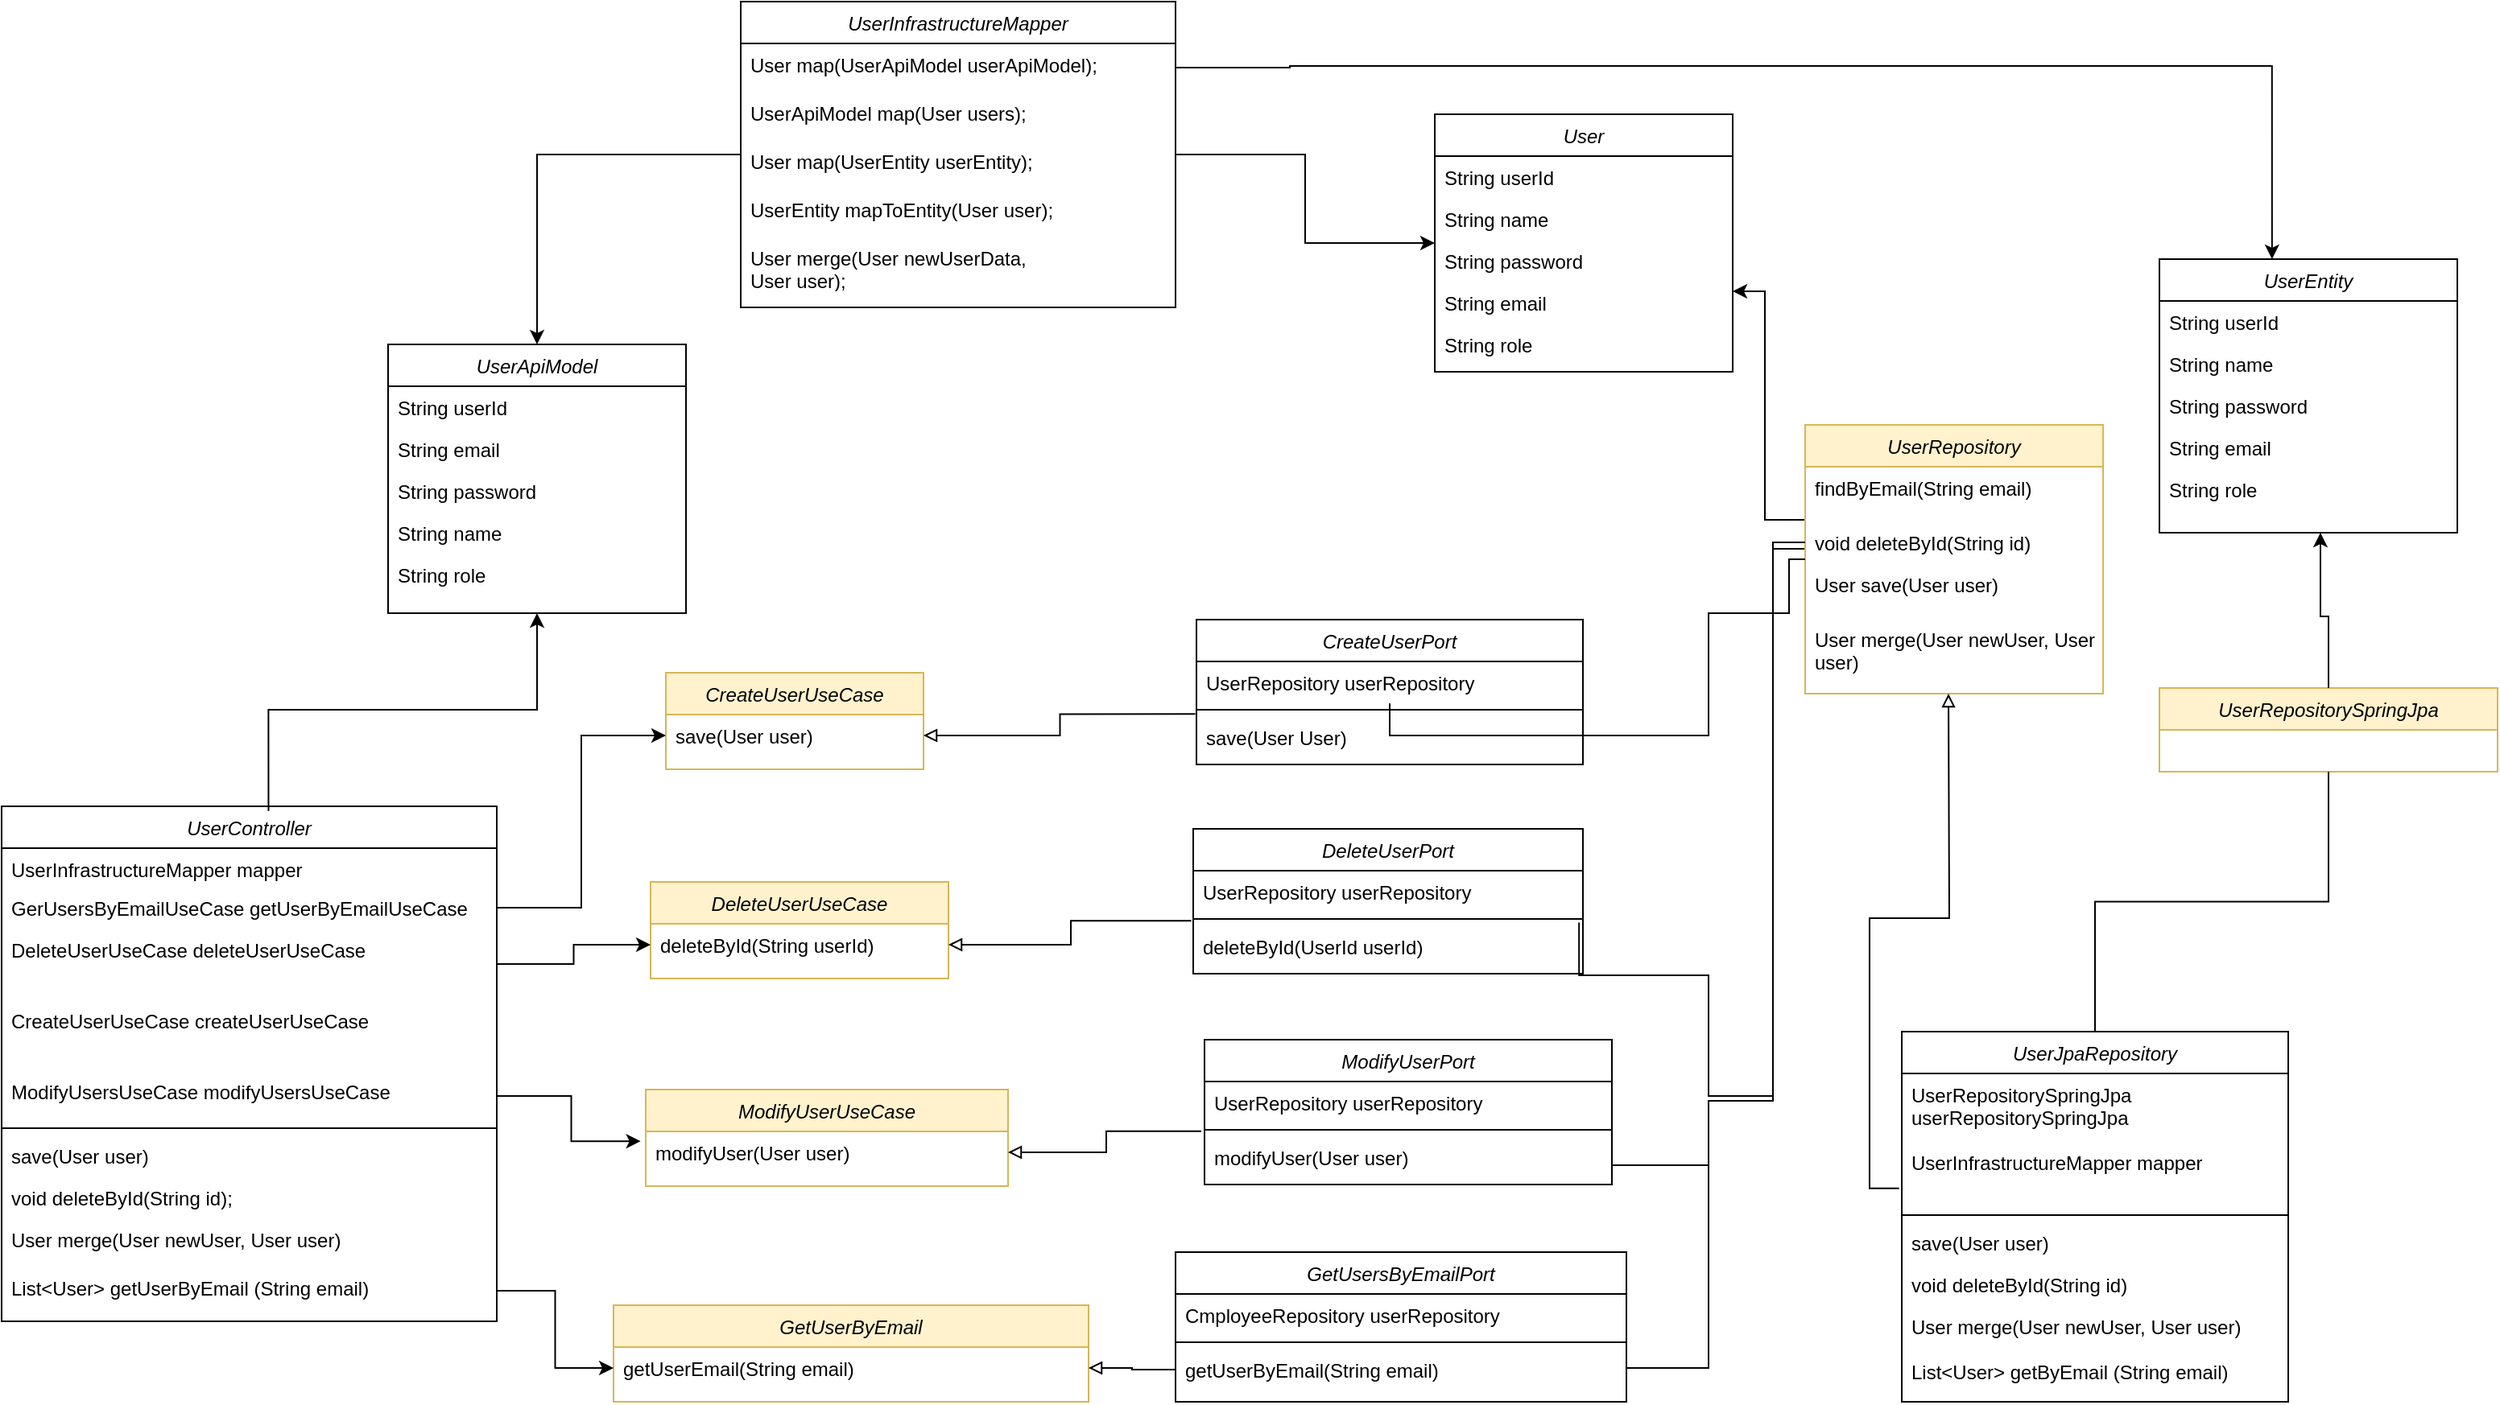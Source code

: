 <mxfile version="26.0.4">
  <diagram id="C5RBs43oDa-KdzZeNtuy" name="Page-1">
    <mxGraphModel dx="6295" dy="3864" grid="1" gridSize="10" guides="1" tooltips="1" connect="1" arrows="1" fold="1" page="1" pageScale="1" pageWidth="3300" pageHeight="2339" math="0" shadow="0">
      <root>
        <mxCell id="WIyWlLk6GJQsqaUBKTNV-0" />
        <mxCell id="WIyWlLk6GJQsqaUBKTNV-1" parent="WIyWlLk6GJQsqaUBKTNV-0" />
        <mxCell id="eS_6kq-HFucETP7qqi-i-0" value="CreateUserPort" style="swimlane;fontStyle=2;align=center;verticalAlign=top;childLayout=stackLayout;horizontal=1;startSize=26;horizontalStack=0;resizeParent=1;resizeLast=0;collapsible=1;marginBottom=0;rounded=0;shadow=0;strokeWidth=1;" parent="WIyWlLk6GJQsqaUBKTNV-1" vertex="1">
          <mxGeometry x="-2048" y="-1416" width="240" height="90" as="geometry">
            <mxRectangle x="230" y="140" width="160" height="26" as="alternateBounds" />
          </mxGeometry>
        </mxCell>
        <mxCell id="eS_6kq-HFucETP7qqi-i-1" value="UserRepository userRepository" style="text;align=left;verticalAlign=top;spacingLeft=4;spacingRight=4;overflow=hidden;rotatable=0;points=[[0,0.5],[1,0.5]];portConstraint=eastwest;" parent="eS_6kq-HFucETP7qqi-i-0" vertex="1">
          <mxGeometry y="26" width="240" height="26" as="geometry" />
        </mxCell>
        <mxCell id="eS_6kq-HFucETP7qqi-i-4" value="" style="line;html=1;strokeWidth=1;align=left;verticalAlign=middle;spacingTop=-1;spacingLeft=3;spacingRight=3;rotatable=0;labelPosition=right;points=[];portConstraint=eastwest;" parent="eS_6kq-HFucETP7qqi-i-0" vertex="1">
          <mxGeometry y="52" width="240" height="8" as="geometry" />
        </mxCell>
        <mxCell id="eS_6kq-HFucETP7qqi-i-5" value="save(User User)" style="text;align=left;verticalAlign=top;spacingLeft=4;spacingRight=4;overflow=hidden;rotatable=0;points=[[0,0.5],[1,0.5]];portConstraint=eastwest;" parent="eS_6kq-HFucETP7qqi-i-0" vertex="1">
          <mxGeometry y="60" width="240" height="26" as="geometry" />
        </mxCell>
        <mxCell id="eS_6kq-HFucETP7qqi-i-6" value="DeleteUserPort" style="swimlane;fontStyle=2;align=center;verticalAlign=top;childLayout=stackLayout;horizontal=1;startSize=26;horizontalStack=0;resizeParent=1;resizeLast=0;collapsible=1;marginBottom=0;rounded=0;shadow=0;strokeWidth=1;" parent="WIyWlLk6GJQsqaUBKTNV-1" vertex="1">
          <mxGeometry x="-2050" y="-1286" width="242" height="90" as="geometry">
            <mxRectangle x="230" y="140" width="160" height="26" as="alternateBounds" />
          </mxGeometry>
        </mxCell>
        <mxCell id="eS_6kq-HFucETP7qqi-i-7" value="UserRepository userRepository" style="text;align=left;verticalAlign=top;spacingLeft=4;spacingRight=4;overflow=hidden;rotatable=0;points=[[0,0.5],[1,0.5]];portConstraint=eastwest;" parent="eS_6kq-HFucETP7qqi-i-6" vertex="1">
          <mxGeometry y="26" width="242" height="26" as="geometry" />
        </mxCell>
        <mxCell id="eS_6kq-HFucETP7qqi-i-8" value="" style="line;html=1;strokeWidth=1;align=left;verticalAlign=middle;spacingTop=-1;spacingLeft=3;spacingRight=3;rotatable=0;labelPosition=right;points=[];portConstraint=eastwest;" parent="eS_6kq-HFucETP7qqi-i-6" vertex="1">
          <mxGeometry y="52" width="242" height="8" as="geometry" />
        </mxCell>
        <mxCell id="eS_6kq-HFucETP7qqi-i-9" value="deleteById(UserId userId)" style="text;align=left;verticalAlign=top;spacingLeft=4;spacingRight=4;overflow=hidden;rotatable=0;points=[[0,0.5],[1,0.5]];portConstraint=eastwest;" parent="eS_6kq-HFucETP7qqi-i-6" vertex="1">
          <mxGeometry y="60" width="242" height="26" as="geometry" />
        </mxCell>
        <mxCell id="eS_6kq-HFucETP7qqi-i-194" style="edgeStyle=orthogonalEdgeStyle;rounded=0;orthogonalLoop=1;jettySize=auto;html=1;entryX=0;entryY=0.5;entryDx=0;entryDy=0;endArrow=none;endFill=0;" parent="WIyWlLk6GJQsqaUBKTNV-1" source="eS_6kq-HFucETP7qqi-i-10" target="eS_6kq-HFucETP7qqi-i-101" edge="1">
          <mxGeometry relative="1" as="geometry">
            <Array as="points">
              <mxPoint x="-1730" y="-1077" />
              <mxPoint x="-1730" y="-1117" />
              <mxPoint x="-1690" y="-1117" />
              <mxPoint x="-1690" y="-1460" />
            </Array>
          </mxGeometry>
        </mxCell>
        <mxCell id="eS_6kq-HFucETP7qqi-i-10" value="ModifyUserPort" style="swimlane;fontStyle=2;align=center;verticalAlign=top;childLayout=stackLayout;horizontal=1;startSize=26;horizontalStack=0;resizeParent=1;resizeLast=0;collapsible=1;marginBottom=0;rounded=0;shadow=0;strokeWidth=1;" parent="WIyWlLk6GJQsqaUBKTNV-1" vertex="1">
          <mxGeometry x="-2043" y="-1155" width="253" height="90" as="geometry">
            <mxRectangle x="230" y="140" width="160" height="26" as="alternateBounds" />
          </mxGeometry>
        </mxCell>
        <mxCell id="eS_6kq-HFucETP7qqi-i-11" value="UserRepository userRepository" style="text;align=left;verticalAlign=top;spacingLeft=4;spacingRight=4;overflow=hidden;rotatable=0;points=[[0,0.5],[1,0.5]];portConstraint=eastwest;" parent="eS_6kq-HFucETP7qqi-i-10" vertex="1">
          <mxGeometry y="26" width="253" height="26" as="geometry" />
        </mxCell>
        <mxCell id="eS_6kq-HFucETP7qqi-i-12" value="" style="line;html=1;strokeWidth=1;align=left;verticalAlign=middle;spacingTop=-1;spacingLeft=3;spacingRight=3;rotatable=0;labelPosition=right;points=[];portConstraint=eastwest;" parent="eS_6kq-HFucETP7qqi-i-10" vertex="1">
          <mxGeometry y="52" width="253" height="8" as="geometry" />
        </mxCell>
        <mxCell id="eS_6kq-HFucETP7qqi-i-13" value="modifyUser(User user)" style="text;align=left;verticalAlign=top;spacingLeft=4;spacingRight=4;overflow=hidden;rotatable=0;points=[[0,0.5],[1,0.5]];portConstraint=eastwest;" parent="eS_6kq-HFucETP7qqi-i-10" vertex="1">
          <mxGeometry y="60" width="253" height="26" as="geometry" />
        </mxCell>
        <mxCell id="eS_6kq-HFucETP7qqi-i-196" style="edgeStyle=orthogonalEdgeStyle;rounded=0;orthogonalLoop=1;jettySize=auto;html=1;entryX=0;entryY=0.5;entryDx=0;entryDy=0;endArrow=none;endFill=0;exitX=1;exitY=0.5;exitDx=0;exitDy=0;" parent="WIyWlLk6GJQsqaUBKTNV-1" source="eS_6kq-HFucETP7qqi-i-19" target="eS_6kq-HFucETP7qqi-i-101" edge="1">
          <mxGeometry relative="1" as="geometry">
            <Array as="points">
              <mxPoint x="-1730" y="-951" />
              <mxPoint x="-1730" y="-1117" />
              <mxPoint x="-1690" y="-1117" />
              <mxPoint x="-1690" y="-1460" />
            </Array>
          </mxGeometry>
        </mxCell>
        <mxCell id="eS_6kq-HFucETP7qqi-i-18" value="GetUsersByEmailPort" style="swimlane;fontStyle=2;align=center;verticalAlign=top;childLayout=stackLayout;horizontal=1;startSize=26;horizontalStack=0;resizeParent=1;resizeLast=0;collapsible=1;marginBottom=0;rounded=0;shadow=0;strokeWidth=1;" parent="WIyWlLk6GJQsqaUBKTNV-1" vertex="1">
          <mxGeometry x="-2061" y="-1023" width="280" height="93" as="geometry">
            <mxRectangle x="230" y="140" width="160" height="26" as="alternateBounds" />
          </mxGeometry>
        </mxCell>
        <mxCell id="eS_6kq-HFucETP7qqi-i-19" value="CmployeeRepository userRepository" style="text;align=left;verticalAlign=top;spacingLeft=4;spacingRight=4;overflow=hidden;rotatable=0;points=[[0,0.5],[1,0.5]];portConstraint=eastwest;" parent="eS_6kq-HFucETP7qqi-i-18" vertex="1">
          <mxGeometry y="26" width="280" height="26" as="geometry" />
        </mxCell>
        <mxCell id="eS_6kq-HFucETP7qqi-i-20" value="" style="line;html=1;strokeWidth=1;align=left;verticalAlign=middle;spacingTop=-1;spacingLeft=3;spacingRight=3;rotatable=0;labelPosition=right;points=[];portConstraint=eastwest;" parent="eS_6kq-HFucETP7qqi-i-18" vertex="1">
          <mxGeometry y="52" width="280" height="8" as="geometry" />
        </mxCell>
        <mxCell id="eS_6kq-HFucETP7qqi-i-21" value="getUserByEmail(String email)" style="text;align=left;verticalAlign=top;spacingLeft=4;spacingRight=4;overflow=hidden;rotatable=0;points=[[0,0.5],[1,0.5]];portConstraint=eastwest;" parent="eS_6kq-HFucETP7qqi-i-18" vertex="1">
          <mxGeometry y="60" width="280" height="26" as="geometry" />
        </mxCell>
        <mxCell id="eS_6kq-HFucETP7qqi-i-23" value="CreateUserUseCase" style="swimlane;fontStyle=2;align=center;verticalAlign=top;childLayout=stackLayout;horizontal=1;startSize=26;horizontalStack=0;resizeParent=1;resizeLast=0;collapsible=1;marginBottom=0;rounded=0;shadow=0;strokeWidth=1;fillColor=#fff2cc;strokeColor=#d6b656;" parent="WIyWlLk6GJQsqaUBKTNV-1" vertex="1">
          <mxGeometry x="-2377.5" y="-1383" width="160" height="60" as="geometry">
            <mxRectangle x="230" y="140" width="160" height="26" as="alternateBounds" />
          </mxGeometry>
        </mxCell>
        <mxCell id="eS_6kq-HFucETP7qqi-i-26" value="save(User user)" style="text;align=left;verticalAlign=top;spacingLeft=4;spacingRight=4;overflow=hidden;rotatable=0;points=[[0,0.5],[1,0.5]];portConstraint=eastwest;" parent="eS_6kq-HFucETP7qqi-i-23" vertex="1">
          <mxGeometry y="26" width="160" height="26" as="geometry" />
        </mxCell>
        <mxCell id="eS_6kq-HFucETP7qqi-i-27" value="DeleteUserUseCase" style="swimlane;fontStyle=2;align=center;verticalAlign=top;childLayout=stackLayout;horizontal=1;startSize=26;horizontalStack=0;resizeParent=1;resizeLast=0;collapsible=1;marginBottom=0;rounded=0;shadow=0;strokeWidth=1;fillColor=#fff2cc;strokeColor=#d6b656;" parent="WIyWlLk6GJQsqaUBKTNV-1" vertex="1">
          <mxGeometry x="-2387" y="-1253" width="185" height="60" as="geometry">
            <mxRectangle x="230" y="140" width="160" height="26" as="alternateBounds" />
          </mxGeometry>
        </mxCell>
        <mxCell id="eS_6kq-HFucETP7qqi-i-30" value="deleteById(String userId)" style="text;align=left;verticalAlign=top;spacingLeft=4;spacingRight=4;overflow=hidden;rotatable=0;points=[[0,0.5],[1,0.5]];portConstraint=eastwest;" parent="eS_6kq-HFucETP7qqi-i-27" vertex="1">
          <mxGeometry y="26" width="185" height="26" as="geometry" />
        </mxCell>
        <mxCell id="eS_6kq-HFucETP7qqi-i-31" value="ModifyUserUseCase" style="swimlane;fontStyle=2;align=center;verticalAlign=top;childLayout=stackLayout;horizontal=1;startSize=26;horizontalStack=0;resizeParent=1;resizeLast=0;collapsible=1;marginBottom=0;rounded=0;shadow=0;strokeWidth=1;fillColor=#fff2cc;strokeColor=#d6b656;" parent="WIyWlLk6GJQsqaUBKTNV-1" vertex="1">
          <mxGeometry x="-2390" y="-1124" width="225" height="60" as="geometry">
            <mxRectangle x="230" y="140" width="160" height="26" as="alternateBounds" />
          </mxGeometry>
        </mxCell>
        <mxCell id="eS_6kq-HFucETP7qqi-i-34" value="modifyUser(User user)" style="text;align=left;verticalAlign=top;spacingLeft=4;spacingRight=4;overflow=hidden;rotatable=0;points=[[0,0.5],[1,0.5]];portConstraint=eastwest;" parent="eS_6kq-HFucETP7qqi-i-31" vertex="1">
          <mxGeometry y="26" width="225" height="26" as="geometry" />
        </mxCell>
        <mxCell id="eS_6kq-HFucETP7qqi-i-39" value="GetUserByEmail" style="swimlane;fontStyle=2;align=center;verticalAlign=top;childLayout=stackLayout;horizontal=1;startSize=26;horizontalStack=0;resizeParent=1;resizeLast=0;collapsible=1;marginBottom=0;rounded=0;shadow=0;strokeWidth=1;fillColor=#fff2cc;strokeColor=#d6b656;" parent="WIyWlLk6GJQsqaUBKTNV-1" vertex="1">
          <mxGeometry x="-2410" y="-990" width="295" height="60" as="geometry">
            <mxRectangle x="230" y="140" width="160" height="26" as="alternateBounds" />
          </mxGeometry>
        </mxCell>
        <mxCell id="eS_6kq-HFucETP7qqi-i-43" value="getUserEmail(String email)" style="text;align=left;verticalAlign=top;spacingLeft=4;spacingRight=4;overflow=hidden;rotatable=0;points=[[0,0.5],[1,0.5]];portConstraint=eastwest;" parent="eS_6kq-HFucETP7qqi-i-39" vertex="1">
          <mxGeometry y="26" width="295" height="26" as="geometry" />
        </mxCell>
        <mxCell id="eS_6kq-HFucETP7qqi-i-202" style="edgeStyle=orthogonalEdgeStyle;rounded=0;orthogonalLoop=1;jettySize=auto;html=1;endArrow=none;endFill=0;startArrow=classic;startFill=1;" parent="WIyWlLk6GJQsqaUBKTNV-1" source="eS_6kq-HFucETP7qqi-i-82" target="eS_6kq-HFucETP7qqi-i-98" edge="1">
          <mxGeometry relative="1" as="geometry">
            <Array as="points">
              <mxPoint x="-1695" y="-1620" />
              <mxPoint x="-1695" y="-1478" />
            </Array>
          </mxGeometry>
        </mxCell>
        <mxCell id="eS_6kq-HFucETP7qqi-i-82" value="User" style="swimlane;fontStyle=2;align=center;verticalAlign=top;childLayout=stackLayout;horizontal=1;startSize=26;horizontalStack=0;resizeParent=1;resizeLast=0;collapsible=1;marginBottom=0;rounded=0;shadow=0;strokeWidth=1;" parent="WIyWlLk6GJQsqaUBKTNV-1" vertex="1">
          <mxGeometry x="-1900" y="-1730" width="185" height="160" as="geometry">
            <mxRectangle x="230" y="140" width="160" height="26" as="alternateBounds" />
          </mxGeometry>
        </mxCell>
        <mxCell id="eS_6kq-HFucETP7qqi-i-83" value="String userId" style="text;align=left;verticalAlign=top;spacingLeft=4;spacingRight=4;overflow=hidden;rotatable=0;points=[[0,0.5],[1,0.5]];portConstraint=eastwest;" parent="eS_6kq-HFucETP7qqi-i-82" vertex="1">
          <mxGeometry y="26" width="185" height="26" as="geometry" />
        </mxCell>
        <mxCell id="eS_6kq-HFucETP7qqi-i-84" value="String name" style="text;align=left;verticalAlign=top;spacingLeft=4;spacingRight=4;overflow=hidden;rotatable=0;points=[[0,0.5],[1,0.5]];portConstraint=eastwest;" parent="eS_6kq-HFucETP7qqi-i-82" vertex="1">
          <mxGeometry y="52" width="185" height="26" as="geometry" />
        </mxCell>
        <mxCell id="eS_6kq-HFucETP7qqi-i-86" value="String password" style="text;align=left;verticalAlign=top;spacingLeft=4;spacingRight=4;overflow=hidden;rotatable=0;points=[[0,0.5],[1,0.5]];portConstraint=eastwest;" parent="eS_6kq-HFucETP7qqi-i-82" vertex="1">
          <mxGeometry y="78" width="185" height="26" as="geometry" />
        </mxCell>
        <mxCell id="eS_6kq-HFucETP7qqi-i-85" value="String email" style="text;align=left;verticalAlign=top;spacingLeft=4;spacingRight=4;overflow=hidden;rotatable=0;points=[[0,0.5],[1,0.5]];portConstraint=eastwest;" parent="eS_6kq-HFucETP7qqi-i-82" vertex="1">
          <mxGeometry y="104" width="185" height="26" as="geometry" />
        </mxCell>
        <mxCell id="eS_6kq-HFucETP7qqi-i-96" value="String role" style="text;align=left;verticalAlign=top;spacingLeft=4;spacingRight=4;overflow=hidden;rotatable=0;points=[[0,0.5],[1,0.5]];portConstraint=eastwest;" parent="eS_6kq-HFucETP7qqi-i-82" vertex="1">
          <mxGeometry y="130" width="185" height="26" as="geometry" />
        </mxCell>
        <mxCell id="eS_6kq-HFucETP7qqi-i-98" value="UserRepository" style="swimlane;fontStyle=2;align=center;verticalAlign=top;childLayout=stackLayout;horizontal=1;startSize=26;horizontalStack=0;resizeParent=1;resizeLast=0;collapsible=1;marginBottom=0;rounded=0;shadow=0;strokeWidth=1;fillColor=#fff2cc;strokeColor=#d6b656;" parent="WIyWlLk6GJQsqaUBKTNV-1" vertex="1">
          <mxGeometry x="-1670" y="-1537" width="185" height="167" as="geometry">
            <mxRectangle x="230" y="140" width="160" height="26" as="alternateBounds" />
          </mxGeometry>
        </mxCell>
        <mxCell id="eS_6kq-HFucETP7qqi-i-99" value="findByEmail(String email)" style="text;align=left;verticalAlign=top;spacingLeft=4;spacingRight=4;overflow=hidden;rotatable=0;points=[[0,0.5],[1,0.5]];portConstraint=eastwest;fillColor=none;" parent="eS_6kq-HFucETP7qqi-i-98" vertex="1">
          <mxGeometry y="26" width="185" height="34" as="geometry" />
        </mxCell>
        <mxCell id="eS_6kq-HFucETP7qqi-i-101" value="void deleteById(String id)" style="text;align=left;verticalAlign=top;spacingLeft=4;spacingRight=4;overflow=hidden;rotatable=0;points=[[0,0.5],[1,0.5]];portConstraint=eastwest;fillColor=none;" parent="eS_6kq-HFucETP7qqi-i-98" vertex="1">
          <mxGeometry y="60" width="185" height="26" as="geometry" />
        </mxCell>
        <mxCell id="eS_6kq-HFucETP7qqi-i-102" value="User save(User user)" style="text;align=left;verticalAlign=top;spacingLeft=4;spacingRight=4;overflow=hidden;rotatable=0;points=[[0,0.5],[1,0.5]];portConstraint=eastwest;fillColor=none;" parent="eS_6kq-HFucETP7qqi-i-98" vertex="1">
          <mxGeometry y="86" width="185" height="34" as="geometry" />
        </mxCell>
        <mxCell id="eS_6kq-HFucETP7qqi-i-103" value="User merge(User newUser, User &#xa;user)" style="text;align=left;verticalAlign=top;spacingLeft=4;spacingRight=4;overflow=hidden;rotatable=0;points=[[0,0.5],[1,0.5]];portConstraint=eastwest;fillColor=none;" parent="eS_6kq-HFucETP7qqi-i-98" vertex="1">
          <mxGeometry y="120" width="185" height="40" as="geometry" />
        </mxCell>
        <mxCell id="eS_6kq-HFucETP7qqi-i-105" value="UserApiModel" style="swimlane;fontStyle=2;align=center;verticalAlign=top;childLayout=stackLayout;horizontal=1;startSize=26;horizontalStack=0;resizeParent=1;resizeLast=0;collapsible=1;marginBottom=0;rounded=0;shadow=0;strokeWidth=1;" parent="WIyWlLk6GJQsqaUBKTNV-1" vertex="1">
          <mxGeometry x="-2550" y="-1587" width="185" height="167" as="geometry">
            <mxRectangle x="230" y="140" width="160" height="26" as="alternateBounds" />
          </mxGeometry>
        </mxCell>
        <mxCell id="myvEQhbf-fIUy_kwvsRt-38" value="String userId" style="text;align=left;verticalAlign=top;spacingLeft=4;spacingRight=4;overflow=hidden;rotatable=0;points=[[0,0.5],[1,0.5]];portConstraint=eastwest;" parent="eS_6kq-HFucETP7qqi-i-105" vertex="1">
          <mxGeometry y="26" width="185" height="26" as="geometry" />
        </mxCell>
        <mxCell id="myvEQhbf-fIUy_kwvsRt-41" value="String email" style="text;align=left;verticalAlign=top;spacingLeft=4;spacingRight=4;overflow=hidden;rotatable=0;points=[[0,0.5],[1,0.5]];portConstraint=eastwest;" parent="eS_6kq-HFucETP7qqi-i-105" vertex="1">
          <mxGeometry y="52" width="185" height="26" as="geometry" />
        </mxCell>
        <mxCell id="myvEQhbf-fIUy_kwvsRt-40" value="String password" style="text;align=left;verticalAlign=top;spacingLeft=4;spacingRight=4;overflow=hidden;rotatable=0;points=[[0,0.5],[1,0.5]];portConstraint=eastwest;" parent="eS_6kq-HFucETP7qqi-i-105" vertex="1">
          <mxGeometry y="78" width="185" height="26" as="geometry" />
        </mxCell>
        <mxCell id="myvEQhbf-fIUy_kwvsRt-39" value="String name" style="text;align=left;verticalAlign=top;spacingLeft=4;spacingRight=4;overflow=hidden;rotatable=0;points=[[0,0.5],[1,0.5]];portConstraint=eastwest;" parent="eS_6kq-HFucETP7qqi-i-105" vertex="1">
          <mxGeometry y="104" width="185" height="26" as="geometry" />
        </mxCell>
        <mxCell id="KKB2BZgqN_3aiKQ1an42-1" value="String role" style="text;align=left;verticalAlign=top;spacingLeft=4;spacingRight=4;overflow=hidden;rotatable=0;points=[[0,0.5],[1,0.5]];portConstraint=eastwest;" vertex="1" parent="eS_6kq-HFucETP7qqi-i-105">
          <mxGeometry y="130" width="185" height="26" as="geometry" />
        </mxCell>
        <mxCell id="eS_6kq-HFucETP7qqi-i-121" value="UserEntity" style="swimlane;fontStyle=2;align=center;verticalAlign=top;childLayout=stackLayout;horizontal=1;startSize=26;horizontalStack=0;resizeParent=1;resizeLast=0;collapsible=1;marginBottom=0;rounded=0;shadow=0;strokeWidth=1;" parent="WIyWlLk6GJQsqaUBKTNV-1" vertex="1">
          <mxGeometry x="-1450" y="-1640" width="185" height="170" as="geometry">
            <mxRectangle x="230" y="140" width="160" height="26" as="alternateBounds" />
          </mxGeometry>
        </mxCell>
        <mxCell id="eS_6kq-HFucETP7qqi-i-122" value="String userId" style="text;align=left;verticalAlign=top;spacingLeft=4;spacingRight=4;overflow=hidden;rotatable=0;points=[[0,0.5],[1,0.5]];portConstraint=eastwest;" parent="eS_6kq-HFucETP7qqi-i-121" vertex="1">
          <mxGeometry y="26" width="185" height="26" as="geometry" />
        </mxCell>
        <mxCell id="eS_6kq-HFucETP7qqi-i-123" value="String name" style="text;align=left;verticalAlign=top;spacingLeft=4;spacingRight=4;overflow=hidden;rotatable=0;points=[[0,0.5],[1,0.5]];portConstraint=eastwest;" parent="eS_6kq-HFucETP7qqi-i-121" vertex="1">
          <mxGeometry y="52" width="185" height="26" as="geometry" />
        </mxCell>
        <mxCell id="eS_6kq-HFucETP7qqi-i-124" value="String password" style="text;align=left;verticalAlign=top;spacingLeft=4;spacingRight=4;overflow=hidden;rotatable=0;points=[[0,0.5],[1,0.5]];portConstraint=eastwest;" parent="eS_6kq-HFucETP7qqi-i-121" vertex="1">
          <mxGeometry y="78" width="185" height="26" as="geometry" />
        </mxCell>
        <mxCell id="eS_6kq-HFucETP7qqi-i-126" value="String email" style="text;align=left;verticalAlign=top;spacingLeft=4;spacingRight=4;overflow=hidden;rotatable=0;points=[[0,0.5],[1,0.5]];portConstraint=eastwest;" parent="eS_6kq-HFucETP7qqi-i-121" vertex="1">
          <mxGeometry y="104" width="185" height="26" as="geometry" />
        </mxCell>
        <mxCell id="myvEQhbf-fIUy_kwvsRt-36" value="String role" style="text;align=left;verticalAlign=top;spacingLeft=4;spacingRight=4;overflow=hidden;rotatable=0;points=[[0,0.5],[1,0.5]];portConstraint=eastwest;" parent="eS_6kq-HFucETP7qqi-i-121" vertex="1">
          <mxGeometry y="130" width="185" height="26" as="geometry" />
        </mxCell>
        <mxCell id="eS_6kq-HFucETP7qqi-i-141" value="UserRepositorySpringJpa" style="swimlane;fontStyle=2;align=center;verticalAlign=top;childLayout=stackLayout;horizontal=1;startSize=26;horizontalStack=0;resizeParent=1;resizeLast=0;collapsible=1;marginBottom=0;rounded=0;shadow=0;strokeWidth=1;fillColor=#fff2cc;strokeColor=#d6b656;" parent="WIyWlLk6GJQsqaUBKTNV-1" vertex="1">
          <mxGeometry x="-1450" y="-1373.5" width="210" height="52" as="geometry">
            <mxRectangle x="230" y="140" width="160" height="26" as="alternateBounds" />
          </mxGeometry>
        </mxCell>
        <mxCell id="eS_6kq-HFucETP7qqi-i-257" style="edgeStyle=orthogonalEdgeStyle;rounded=0;orthogonalLoop=1;jettySize=auto;html=1;" parent="WIyWlLk6GJQsqaUBKTNV-1" source="eS_6kq-HFucETP7qqi-i-143" target="eS_6kq-HFucETP7qqi-i-105" edge="1">
          <mxGeometry relative="1" as="geometry" />
        </mxCell>
        <mxCell id="eS_6kq-HFucETP7qqi-i-258" style="edgeStyle=orthogonalEdgeStyle;rounded=0;orthogonalLoop=1;jettySize=auto;html=1;" parent="WIyWlLk6GJQsqaUBKTNV-1" source="eS_6kq-HFucETP7qqi-i-143" target="eS_6kq-HFucETP7qqi-i-82" edge="1">
          <mxGeometry relative="1" as="geometry" />
        </mxCell>
        <mxCell id="eS_6kq-HFucETP7qqi-i-260" style="edgeStyle=orthogonalEdgeStyle;rounded=0;orthogonalLoop=1;jettySize=auto;html=1;exitX=1;exitY=0.5;exitDx=0;exitDy=0;entryX=0.378;entryY=0;entryDx=0;entryDy=0;entryPerimeter=0;" parent="WIyWlLk6GJQsqaUBKTNV-1" edge="1" target="eS_6kq-HFucETP7qqi-i-121" source="eS_6kq-HFucETP7qqi-i-145">
          <mxGeometry relative="1" as="geometry">
            <mxPoint x="-1990" y="-1820" as="sourcePoint" />
            <mxPoint x="-1380" y="-1689.24" as="targetPoint" />
            <Array as="points">
              <mxPoint x="-1990" y="-1759" />
              <mxPoint x="-1380" y="-1760" />
            </Array>
          </mxGeometry>
        </mxCell>
        <mxCell id="eS_6kq-HFucETP7qqi-i-143" value="UserInfrastructureMapper" style="swimlane;fontStyle=2;align=center;verticalAlign=top;childLayout=stackLayout;horizontal=1;startSize=26;horizontalStack=0;resizeParent=1;resizeLast=0;collapsible=1;marginBottom=0;rounded=0;shadow=0;strokeWidth=1;fillColor=default;" parent="WIyWlLk6GJQsqaUBKTNV-1" vertex="1">
          <mxGeometry x="-2331" y="-1800" width="270" height="190" as="geometry">
            <mxRectangle x="230" y="140" width="160" height="26" as="alternateBounds" />
          </mxGeometry>
        </mxCell>
        <mxCell id="eS_6kq-HFucETP7qqi-i-145" value="User map(UserApiModel userApiModel);" style="text;align=left;verticalAlign=top;spacingLeft=4;spacingRight=4;overflow=hidden;rotatable=0;points=[[0,0.5],[1,0.5]];portConstraint=eastwest;fillColor=none;" parent="eS_6kq-HFucETP7qqi-i-143" vertex="1">
          <mxGeometry y="26" width="270" height="30" as="geometry" />
        </mxCell>
        <mxCell id="eS_6kq-HFucETP7qqi-i-148" value="UserApiModel map(User users);" style="text;align=left;verticalAlign=top;spacingLeft=4;spacingRight=4;overflow=hidden;rotatable=0;points=[[0,0.5],[1,0.5]];portConstraint=eastwest;fillColor=none;" parent="eS_6kq-HFucETP7qqi-i-143" vertex="1">
          <mxGeometry y="56" width="270" height="30" as="geometry" />
        </mxCell>
        <mxCell id="eS_6kq-HFucETP7qqi-i-149" value="User map(UserEntity userEntity);" style="text;align=left;verticalAlign=top;spacingLeft=4;spacingRight=4;overflow=hidden;rotatable=0;points=[[0,0.5],[1,0.5]];portConstraint=eastwest;fillColor=none;" parent="eS_6kq-HFucETP7qqi-i-143" vertex="1">
          <mxGeometry y="86" width="270" height="30" as="geometry" />
        </mxCell>
        <mxCell id="eS_6kq-HFucETP7qqi-i-150" value="UserEntity mapToEntity(User user);" style="text;align=left;verticalAlign=top;spacingLeft=4;spacingRight=4;overflow=hidden;rotatable=0;points=[[0,0.5],[1,0.5]];portConstraint=eastwest;fillColor=none;" parent="eS_6kq-HFucETP7qqi-i-143" vertex="1">
          <mxGeometry y="116" width="270" height="30" as="geometry" />
        </mxCell>
        <mxCell id="eS_6kq-HFucETP7qqi-i-151" value="User merge(User newUserData, &#xa;User user);" style="text;align=left;verticalAlign=top;spacingLeft=4;spacingRight=4;overflow=hidden;rotatable=0;points=[[0,0.5],[1,0.5]];portConstraint=eastwest;fillColor=none;" parent="eS_6kq-HFucETP7qqi-i-143" vertex="1">
          <mxGeometry y="146" width="270" height="30" as="geometry" />
        </mxCell>
        <mxCell id="eS_6kq-HFucETP7qqi-i-197" style="edgeStyle=orthogonalEdgeStyle;rounded=0;orthogonalLoop=1;jettySize=auto;html=1;entryX=0.5;entryY=1;entryDx=0;entryDy=0;endArrow=none;endFill=0;" parent="WIyWlLk6GJQsqaUBKTNV-1" source="eS_6kq-HFucETP7qqi-i-153" target="eS_6kq-HFucETP7qqi-i-141" edge="1">
          <mxGeometry relative="1" as="geometry" />
        </mxCell>
        <mxCell id="eS_6kq-HFucETP7qqi-i-153" value="UserJpaRepository" style="swimlane;fontStyle=2;align=center;verticalAlign=top;childLayout=stackLayout;horizontal=1;startSize=26;horizontalStack=0;resizeParent=1;resizeLast=0;collapsible=1;marginBottom=0;rounded=0;shadow=0;strokeWidth=1;" parent="WIyWlLk6GJQsqaUBKTNV-1" vertex="1">
          <mxGeometry x="-1610" y="-1160" width="240" height="230" as="geometry">
            <mxRectangle x="230" y="140" width="160" height="26" as="alternateBounds" />
          </mxGeometry>
        </mxCell>
        <mxCell id="eS_6kq-HFucETP7qqi-i-158" value="UserRepositorySpringJpa &#xa;userRepositorySpringJpa" style="text;align=left;verticalAlign=top;spacingLeft=4;spacingRight=4;overflow=hidden;rotatable=0;points=[[0,0.5],[1,0.5]];portConstraint=eastwest;fillColor=none;" parent="eS_6kq-HFucETP7qqi-i-153" vertex="1">
          <mxGeometry y="26" width="240" height="42" as="geometry" />
        </mxCell>
        <mxCell id="eS_6kq-HFucETP7qqi-i-159" value="UserInfrastructureMapper mapper" style="text;align=left;verticalAlign=top;spacingLeft=4;spacingRight=4;overflow=hidden;rotatable=0;points=[[0,0.5],[1,0.5]];portConstraint=eastwest;fillColor=none;" parent="eS_6kq-HFucETP7qqi-i-153" vertex="1">
          <mxGeometry y="68" width="240" height="42" as="geometry" />
        </mxCell>
        <mxCell id="eS_6kq-HFucETP7qqi-i-155" value="" style="line;html=1;strokeWidth=1;align=left;verticalAlign=middle;spacingTop=-1;spacingLeft=3;spacingRight=3;rotatable=0;labelPosition=right;points=[];portConstraint=eastwest;" parent="eS_6kq-HFucETP7qqi-i-153" vertex="1">
          <mxGeometry y="110" width="240" height="8" as="geometry" />
        </mxCell>
        <mxCell id="eS_6kq-HFucETP7qqi-i-156" value="save(User user)" style="text;align=left;verticalAlign=top;spacingLeft=4;spacingRight=4;overflow=hidden;rotatable=0;points=[[0,0.5],[1,0.5]];portConstraint=eastwest;" parent="eS_6kq-HFucETP7qqi-i-153" vertex="1">
          <mxGeometry y="118" width="240" height="26" as="geometry" />
        </mxCell>
        <mxCell id="eS_6kq-HFucETP7qqi-i-162" value="void deleteById(String id)" style="text;align=left;verticalAlign=top;spacingLeft=4;spacingRight=4;overflow=hidden;rotatable=0;points=[[0,0.5],[1,0.5]];portConstraint=eastwest;fillColor=none;" parent="eS_6kq-HFucETP7qqi-i-153" vertex="1">
          <mxGeometry y="144" width="240" height="26" as="geometry" />
        </mxCell>
        <mxCell id="eS_6kq-HFucETP7qqi-i-163" value="User merge(User newUser, User user)" style="text;align=left;verticalAlign=top;spacingLeft=4;spacingRight=4;overflow=hidden;rotatable=0;points=[[0,0.5],[1,0.5]];portConstraint=eastwest;fillColor=none;" parent="eS_6kq-HFucETP7qqi-i-153" vertex="1">
          <mxGeometry y="170" width="240" height="28" as="geometry" />
        </mxCell>
        <mxCell id="eS_6kq-HFucETP7qqi-i-160" value="List&lt;User&gt; getByEmail (String email)" style="text;align=left;verticalAlign=top;spacingLeft=4;spacingRight=4;overflow=hidden;rotatable=0;points=[[0,0.5],[1,0.5]];portConstraint=eastwest;fillColor=none;" parent="eS_6kq-HFucETP7qqi-i-153" vertex="1">
          <mxGeometry y="198" width="240" height="30" as="geometry" />
        </mxCell>
        <mxCell id="eS_6kq-HFucETP7qqi-i-164" value="UserController" style="swimlane;fontStyle=2;align=center;verticalAlign=top;childLayout=stackLayout;horizontal=1;startSize=26;horizontalStack=0;resizeParent=1;resizeLast=0;collapsible=1;marginBottom=0;rounded=0;shadow=0;strokeWidth=1;" parent="WIyWlLk6GJQsqaUBKTNV-1" vertex="1">
          <mxGeometry x="-2790" y="-1300" width="307.5" height="320" as="geometry">
            <mxRectangle x="230" y="140" width="160" height="26" as="alternateBounds" />
          </mxGeometry>
        </mxCell>
        <mxCell id="eS_6kq-HFucETP7qqi-i-168" value="UserInfrastructureMapper mapper" style="text;align=left;verticalAlign=top;spacingLeft=4;spacingRight=4;overflow=hidden;rotatable=0;points=[[0,0.5],[1,0.5]];portConstraint=eastwest;fillColor=none;" parent="eS_6kq-HFucETP7qqi-i-164" vertex="1">
          <mxGeometry y="26" width="307.5" height="24" as="geometry" />
        </mxCell>
        <mxCell id="eS_6kq-HFucETP7qqi-i-166" value="GerUsersByEmailUseCase getUserByEmailUseCase" style="text;align=left;verticalAlign=top;spacingLeft=4;spacingRight=4;overflow=hidden;rotatable=0;points=[[0,0.5],[1,0.5]];portConstraint=eastwest;fillColor=none;" parent="eS_6kq-HFucETP7qqi-i-164" vertex="1">
          <mxGeometry y="50" width="307.5" height="26" as="geometry" />
        </mxCell>
        <mxCell id="eS_6kq-HFucETP7qqi-i-175" value="DeleteUserUseCase deleteUserUseCase" style="text;align=left;verticalAlign=top;spacingLeft=4;spacingRight=4;overflow=hidden;rotatable=0;points=[[0,0.5],[1,0.5]];portConstraint=eastwest;fillColor=none;" parent="eS_6kq-HFucETP7qqi-i-164" vertex="1">
          <mxGeometry y="76" width="307.5" height="44" as="geometry" />
        </mxCell>
        <mxCell id="eS_6kq-HFucETP7qqi-i-176" value="CreateUserUseCase createUserUseCase" style="text;align=left;verticalAlign=top;spacingLeft=4;spacingRight=4;overflow=hidden;rotatable=0;points=[[0,0.5],[1,0.5]];portConstraint=eastwest;fillColor=none;" parent="eS_6kq-HFucETP7qqi-i-164" vertex="1">
          <mxGeometry y="120" width="307.5" height="44" as="geometry" />
        </mxCell>
        <mxCell id="eS_6kq-HFucETP7qqi-i-177" value="ModifyUsersUseCase modifyUsersUseCase" style="text;align=left;verticalAlign=top;spacingLeft=4;spacingRight=4;overflow=hidden;rotatable=0;points=[[0,0.5],[1,0.5]];portConstraint=eastwest;fillColor=none;" parent="eS_6kq-HFucETP7qqi-i-164" vertex="1">
          <mxGeometry y="164" width="307.5" height="32" as="geometry" />
        </mxCell>
        <mxCell id="eS_6kq-HFucETP7qqi-i-169" value="" style="line;html=1;strokeWidth=1;align=left;verticalAlign=middle;spacingTop=-1;spacingLeft=3;spacingRight=3;rotatable=0;labelPosition=right;points=[];portConstraint=eastwest;" parent="eS_6kq-HFucETP7qqi-i-164" vertex="1">
          <mxGeometry y="196" width="307.5" height="8" as="geometry" />
        </mxCell>
        <mxCell id="eS_6kq-HFucETP7qqi-i-170" value="save(User user)" style="text;align=left;verticalAlign=top;spacingLeft=4;spacingRight=4;overflow=hidden;rotatable=0;points=[[0,0.5],[1,0.5]];portConstraint=eastwest;" parent="eS_6kq-HFucETP7qqi-i-164" vertex="1">
          <mxGeometry y="204" width="307.5" height="26" as="geometry" />
        </mxCell>
        <mxCell id="eS_6kq-HFucETP7qqi-i-171" value="void deleteById(String id);" style="text;align=left;verticalAlign=top;spacingLeft=4;spacingRight=4;overflow=hidden;rotatable=0;points=[[0,0.5],[1,0.5]];portConstraint=eastwest;fillColor=none;" parent="eS_6kq-HFucETP7qqi-i-164" vertex="1">
          <mxGeometry y="230" width="307.5" height="26" as="geometry" />
        </mxCell>
        <mxCell id="eS_6kq-HFucETP7qqi-i-173" value="User merge(User newUser, User user)" style="text;align=left;verticalAlign=top;spacingLeft=4;spacingRight=4;overflow=hidden;rotatable=0;points=[[0,0.5],[1,0.5]];portConstraint=eastwest;fillColor=none;" parent="eS_6kq-HFucETP7qqi-i-164" vertex="1">
          <mxGeometry y="256" width="307.5" height="30" as="geometry" />
        </mxCell>
        <mxCell id="eS_6kq-HFucETP7qqi-i-174" value="List&lt;User&gt; getUserByEmail (String email)" style="text;align=left;verticalAlign=top;spacingLeft=4;spacingRight=4;overflow=hidden;rotatable=0;points=[[0,0.5],[1,0.5]];portConstraint=eastwest;fillColor=none;" parent="eS_6kq-HFucETP7qqi-i-164" vertex="1">
          <mxGeometry y="286" width="307.5" height="30" as="geometry" />
        </mxCell>
        <mxCell id="eS_6kq-HFucETP7qqi-i-183" style="edgeStyle=orthogonalEdgeStyle;rounded=0;orthogonalLoop=1;jettySize=auto;html=1;entryX=-0.008;entryY=-0.118;entryDx=0;entryDy=0;entryPerimeter=0;startArrow=block;startFill=0;endArrow=none;endFill=0;" parent="WIyWlLk6GJQsqaUBKTNV-1" source="eS_6kq-HFucETP7qqi-i-34" target="eS_6kq-HFucETP7qqi-i-13" edge="1">
          <mxGeometry relative="1" as="geometry" />
        </mxCell>
        <mxCell id="eS_6kq-HFucETP7qqi-i-184" style="edgeStyle=orthogonalEdgeStyle;rounded=0;orthogonalLoop=1;jettySize=auto;html=1;entryX=-0.005;entryY=-0.112;entryDx=0;entryDy=0;entryPerimeter=0;startArrow=block;startFill=0;endArrow=none;endFill=0;" parent="WIyWlLk6GJQsqaUBKTNV-1" source="eS_6kq-HFucETP7qqi-i-30" target="eS_6kq-HFucETP7qqi-i-9" edge="1">
          <mxGeometry relative="1" as="geometry" />
        </mxCell>
        <mxCell id="eS_6kq-HFucETP7qqi-i-185" style="edgeStyle=orthogonalEdgeStyle;rounded=0;orthogonalLoop=1;jettySize=auto;html=1;entryX=-0.003;entryY=-0.051;entryDx=0;entryDy=0;entryPerimeter=0;startArrow=block;startFill=0;endArrow=none;endFill=0;" parent="WIyWlLk6GJQsqaUBKTNV-1" source="eS_6kq-HFucETP7qqi-i-26" target="eS_6kq-HFucETP7qqi-i-5" edge="1">
          <mxGeometry relative="1" as="geometry" />
        </mxCell>
        <mxCell id="eS_6kq-HFucETP7qqi-i-186" style="edgeStyle=orthogonalEdgeStyle;rounded=0;orthogonalLoop=1;jettySize=auto;html=1;entryX=0;entryY=0.5;entryDx=0;entryDy=0;" parent="WIyWlLk6GJQsqaUBKTNV-1" source="eS_6kq-HFucETP7qqi-i-175" target="eS_6kq-HFucETP7qqi-i-30" edge="1">
          <mxGeometry relative="1" as="geometry" />
        </mxCell>
        <mxCell id="eS_6kq-HFucETP7qqi-i-187" style="edgeStyle=orthogonalEdgeStyle;rounded=0;orthogonalLoop=1;jettySize=auto;html=1;exitX=1;exitY=0.5;exitDx=0;exitDy=0;entryX=0;entryY=0.5;entryDx=0;entryDy=0;" parent="WIyWlLk6GJQsqaUBKTNV-1" source="eS_6kq-HFucETP7qqi-i-166" target="eS_6kq-HFucETP7qqi-i-26" edge="1">
          <mxGeometry relative="1" as="geometry" />
        </mxCell>
        <mxCell id="eS_6kq-HFucETP7qqi-i-188" style="edgeStyle=orthogonalEdgeStyle;rounded=0;orthogonalLoop=1;jettySize=auto;html=1;exitX=1;exitY=0.5;exitDx=0;exitDy=0;entryX=-0.014;entryY=0.235;entryDx=0;entryDy=0;entryPerimeter=0;" parent="WIyWlLk6GJQsqaUBKTNV-1" source="eS_6kq-HFucETP7qqi-i-177" target="eS_6kq-HFucETP7qqi-i-34" edge="1">
          <mxGeometry relative="1" as="geometry" />
        </mxCell>
        <mxCell id="eS_6kq-HFucETP7qqi-i-190" style="edgeStyle=orthogonalEdgeStyle;rounded=0;orthogonalLoop=1;jettySize=auto;html=1;exitX=1;exitY=0.5;exitDx=0;exitDy=0;entryX=0;entryY=0.5;entryDx=0;entryDy=0;" parent="WIyWlLk6GJQsqaUBKTNV-1" source="eS_6kq-HFucETP7qqi-i-174" target="eS_6kq-HFucETP7qqi-i-43" edge="1">
          <mxGeometry relative="1" as="geometry" />
        </mxCell>
        <mxCell id="eS_6kq-HFucETP7qqi-i-192" style="edgeStyle=orthogonalEdgeStyle;rounded=0;orthogonalLoop=1;jettySize=auto;html=1;entryX=0;entryY=0.5;entryDx=0;entryDy=0;endArrow=none;endFill=0;" parent="WIyWlLk6GJQsqaUBKTNV-1" source="eS_6kq-HFucETP7qqi-i-1" target="eS_6kq-HFucETP7qqi-i-98" edge="1">
          <mxGeometry relative="1" as="geometry">
            <Array as="points">
              <mxPoint x="-1730" y="-1344" />
              <mxPoint x="-1730" y="-1420" />
              <mxPoint x="-1680" y="-1420" />
              <mxPoint x="-1680" y="-1454" />
            </Array>
          </mxGeometry>
        </mxCell>
        <mxCell id="eS_6kq-HFucETP7qqi-i-193" style="edgeStyle=orthogonalEdgeStyle;rounded=0;orthogonalLoop=1;jettySize=auto;html=1;exitX=0.99;exitY=-0.065;exitDx=0;exitDy=0;exitPerimeter=0;entryX=0;entryY=0.5;entryDx=0;entryDy=0;endArrow=none;endFill=0;" parent="WIyWlLk6GJQsqaUBKTNV-1" source="eS_6kq-HFucETP7qqi-i-9" target="eS_6kq-HFucETP7qqi-i-101" edge="1">
          <mxGeometry relative="1" as="geometry">
            <mxPoint x="-1700" y="-1120" as="targetPoint" />
            <Array as="points">
              <mxPoint x="-1730" y="-1195" />
              <mxPoint x="-1730" y="-1120" />
              <mxPoint x="-1690" y="-1120" />
            </Array>
          </mxGeometry>
        </mxCell>
        <mxCell id="eS_6kq-HFucETP7qqi-i-198" style="edgeStyle=orthogonalEdgeStyle;rounded=0;orthogonalLoop=1;jettySize=auto;html=1;entryX=-0.007;entryY=0.7;entryDx=0;entryDy=0;entryPerimeter=0;startArrow=block;startFill=0;endArrow=none;endFill=0;" parent="WIyWlLk6GJQsqaUBKTNV-1" target="eS_6kq-HFucETP7qqi-i-159" edge="1">
          <mxGeometry relative="1" as="geometry">
            <mxPoint x="-1581" y="-1370" as="sourcePoint" />
          </mxGeometry>
        </mxCell>
        <mxCell id="eS_6kq-HFucETP7qqi-i-205" style="edgeStyle=orthogonalEdgeStyle;rounded=0;orthogonalLoop=1;jettySize=auto;html=1;entryX=0.539;entryY=0.009;entryDx=0;entryDy=0;entryPerimeter=0;startArrow=classic;startFill=1;endArrow=none;endFill=0;" parent="WIyWlLk6GJQsqaUBKTNV-1" source="eS_6kq-HFucETP7qqi-i-105" target="eS_6kq-HFucETP7qqi-i-164" edge="1">
          <mxGeometry relative="1" as="geometry" />
        </mxCell>
        <mxCell id="eS_6kq-HFucETP7qqi-i-209" style="edgeStyle=orthogonalEdgeStyle;rounded=0;orthogonalLoop=1;jettySize=auto;html=1;exitX=0.5;exitY=0;exitDx=0;exitDy=0;" parent="WIyWlLk6GJQsqaUBKTNV-1" source="eS_6kq-HFucETP7qqi-i-141" edge="1">
          <mxGeometry relative="1" as="geometry">
            <mxPoint x="-1390" y="-1605.5" as="sourcePoint" />
            <mxPoint x="-1350" y="-1470" as="targetPoint" />
            <Array as="points">
              <mxPoint x="-1345" y="-1418" />
              <mxPoint x="-1350" y="-1418" />
              <mxPoint x="-1350" y="-1460" />
            </Array>
          </mxGeometry>
        </mxCell>
        <mxCell id="eS_6kq-HFucETP7qqi-i-262" style="edgeStyle=orthogonalEdgeStyle;rounded=0;orthogonalLoop=1;jettySize=auto;html=1;entryX=1;entryY=0.5;entryDx=0;entryDy=0;endArrow=block;endFill=0;" parent="WIyWlLk6GJQsqaUBKTNV-1" source="eS_6kq-HFucETP7qqi-i-21" target="eS_6kq-HFucETP7qqi-i-43" edge="1">
          <mxGeometry relative="1" as="geometry" />
        </mxCell>
      </root>
    </mxGraphModel>
  </diagram>
</mxfile>
